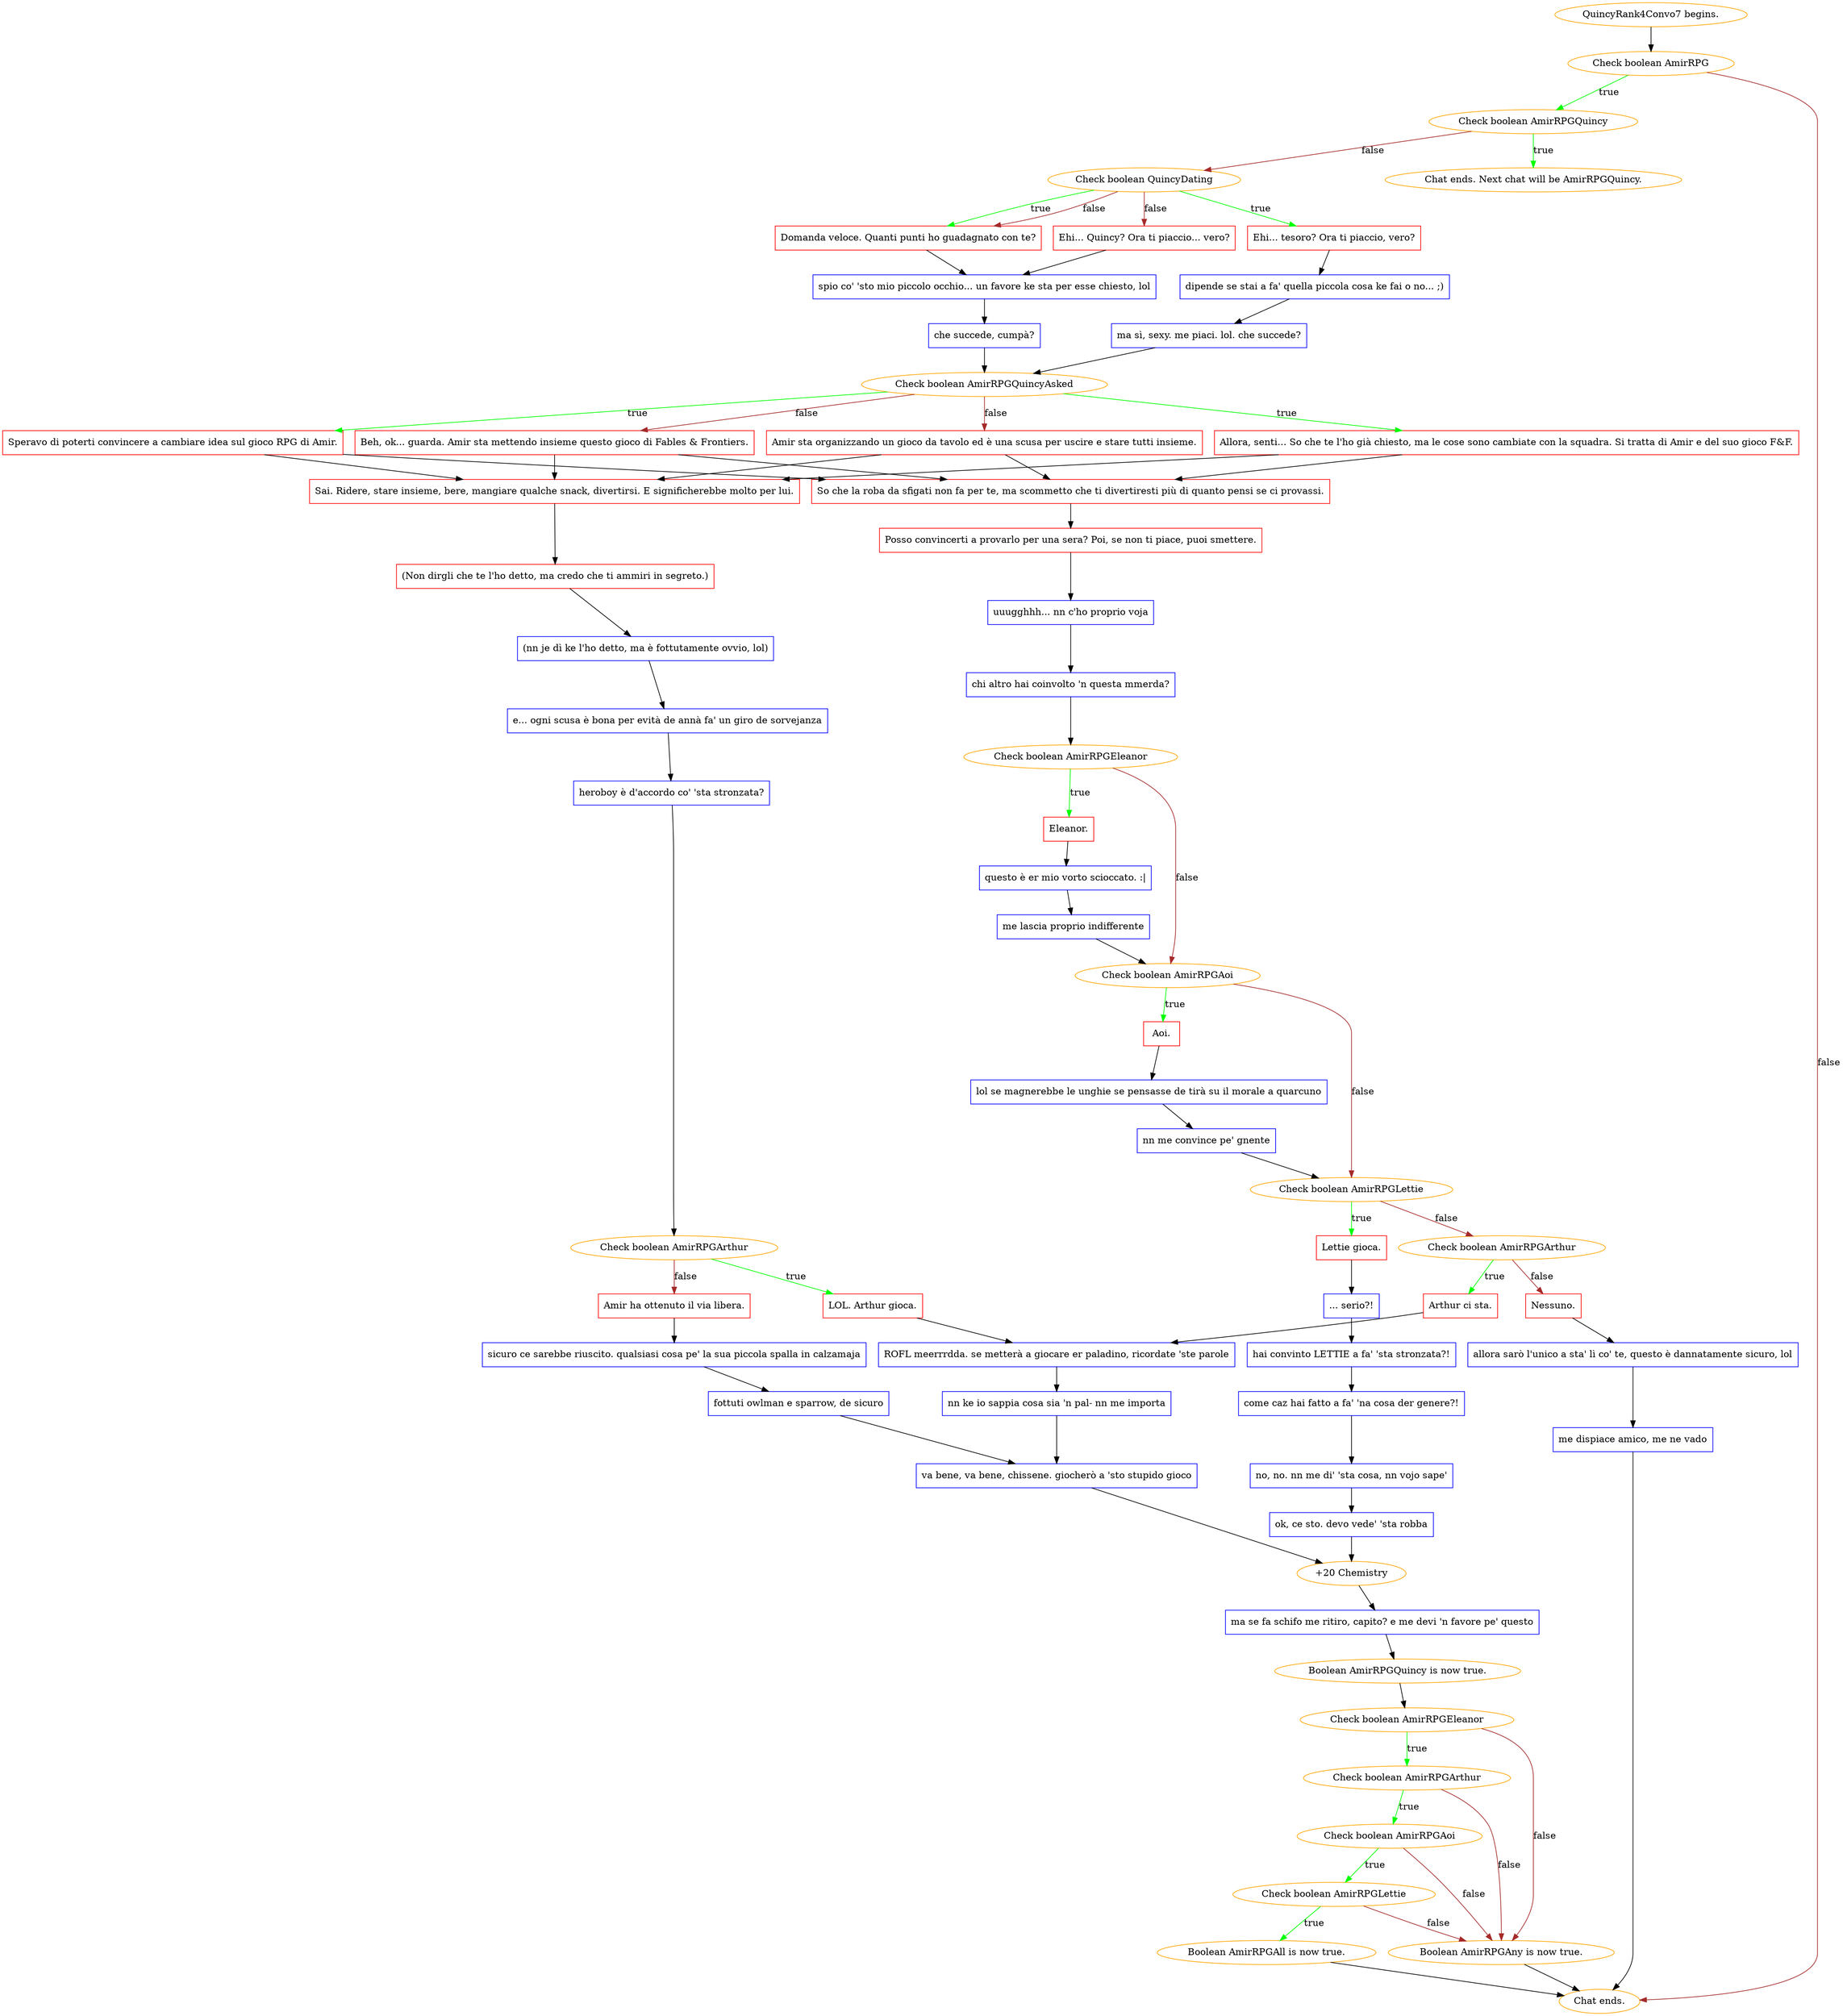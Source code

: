 digraph {
	"QuincyRank4Convo7 begins." [color=orange];
		"QuincyRank4Convo7 begins." -> j3277081351;
	j3277081351 [label="Check boolean AmirRPG",color=orange];
		j3277081351 -> j877637018 [label=true,color=green];
		j3277081351 -> "Chat ends." [label=false,color=brown];
	j877637018 [label="Check boolean AmirRPGQuincy",color=orange];
		j877637018 -> "Chat ends. Next chat will be AmirRPGQuincy." [label=true,color=green];
		j877637018 -> j3418778063 [label=false,color=brown];
	"Chat ends." [color=orange];
	"Chat ends. Next chat will be AmirRPGQuincy." [color=orange];
	j3418778063 [label="Check boolean QuincyDating",color=orange];
		j3418778063 -> j2330094004 [label=true,color=green];
		j3418778063 -> j2196714460 [label=true,color=green];
		j3418778063 -> j32132600 [label=false,color=brown];
		j3418778063 -> j2196714460 [label=false,color=brown];
	j2330094004 [label="Ehi... tesoro? Ora ti piaccio, vero?",shape=box,color=red];
		j2330094004 -> j2723147624;
	j2196714460 [label="Domanda veloce. Quanti punti ho guadagnato con te?",shape=box,color=red];
		j2196714460 -> j3882474932;
	j32132600 [label="Ehi... Quincy? Ora ti piaccio... vero?",shape=box,color=red];
		j32132600 -> j3882474932;
	j2723147624 [label="dipende se stai a fa' quella piccola cosa ke fai o no... ;)",shape=box,color=blue];
		j2723147624 -> j2931235267;
	j3882474932 [label="spio co' 'sto mio piccolo occhio... un favore ke sta per esse chiesto, lol",shape=box,color=blue];
		j3882474932 -> j3247891759;
	j2931235267 [label="ma sì, sexy. me piaci. lol. che succede?",shape=box,color=blue];
		j2931235267 -> j1502192405;
	j3247891759 [label="che succede, cumpà?",shape=box,color=blue];
		j3247891759 -> j1502192405;
	j1502192405 [label="Check boolean AmirRPGQuincyAsked",color=orange];
		j1502192405 -> j3449047428 [label=true,color=green];
		j1502192405 -> j3954759073 [label=true,color=green];
		j1502192405 -> j3486446183 [label=false,color=brown];
		j1502192405 -> j2321166414 [label=false,color=brown];
	j3449047428 [label="Allora, senti... So che te l'ho già chiesto, ma le cose sono cambiate con la squadra. Si tratta di Amir e del suo gioco F&F.",shape=box,color=red];
		j3449047428 -> j3737160803;
		j3449047428 -> j4181406483;
	j3954759073 [label="Speravo di poterti convincere a cambiare idea sul gioco RPG di Amir.",shape=box,color=red];
		j3954759073 -> j3737160803;
		j3954759073 -> j4181406483;
	j3486446183 [label="Beh, ok... guarda. Amir sta mettendo insieme questo gioco di Fables & Frontiers.",shape=box,color=red];
		j3486446183 -> j3737160803;
		j3486446183 -> j4181406483;
	j2321166414 [label="Amir sta organizzando un gioco da tavolo ed è una scusa per uscire e stare tutti insieme.",shape=box,color=red];
		j2321166414 -> j3737160803;
		j2321166414 -> j4181406483;
	j3737160803 [label="So che la roba da sfigati non fa per te, ma scommetto che ti divertiresti più di quanto pensi se ci provassi.",shape=box,color=red];
		j3737160803 -> j2954731766;
	j4181406483 [label="Sai. Ridere, stare insieme, bere, mangiare qualche snack, divertirsi. E significherebbe molto per lui.",shape=box,color=red];
		j4181406483 -> j1786303341;
	j2954731766 [label="Posso convincerti a provarlo per una sera? Poi, se non ti piace, puoi smettere.",shape=box,color=red];
		j2954731766 -> j677203935;
	j1786303341 [label="(Non dirgli che te l'ho detto, ma credo che ti ammiri in segreto.)",shape=box,color=red];
		j1786303341 -> j3783831097;
	j677203935 [label="uuugghhh... nn c'ho proprio voja",shape=box,color=blue];
		j677203935 -> j1395672956;
	j3783831097 [label="(nn je dì ke l'ho detto, ma è fottutamente ovvio, lol)",shape=box,color=blue];
		j3783831097 -> j2664544122;
	j1395672956 [label="chi altro hai coinvolto 'n questa mmerda?",shape=box,color=blue];
		j1395672956 -> j4194251412;
	j2664544122 [label="e... ogni scusa è bona per evità de annà fa' un giro de sorvejanza",shape=box,color=blue];
		j2664544122 -> j760583998;
	j4194251412 [label="Check boolean AmirRPGEleanor",color=orange];
		j4194251412 -> j2401565586 [label=true,color=green];
		j4194251412 -> j2849727335 [label=false,color=brown];
	j760583998 [label="heroboy è d'accordo co' 'sta stronzata?",shape=box,color=blue];
		j760583998 -> j1130998024;
	j2401565586 [label="Eleanor.",shape=box,color=red];
		j2401565586 -> j207969610;
	j2849727335 [label="Check boolean AmirRPGAoi",color=orange];
		j2849727335 -> j1503563902 [label=true,color=green];
		j2849727335 -> j1320445711 [label=false,color=brown];
	j1130998024 [label="Check boolean AmirRPGArthur",color=orange];
		j1130998024 -> j2897888517 [label=true,color=green];
		j1130998024 -> j2662577809 [label=false,color=brown];
	j207969610 [label="questo è er mio vorto scioccato. :|",shape=box,color=blue];
		j207969610 -> j52522167;
	j1503563902 [label="Aoi.",shape=box,color=red];
		j1503563902 -> j139838525;
	j1320445711 [label="Check boolean AmirRPGLettie",color=orange];
		j1320445711 -> j2363948277 [label=true,color=green];
		j1320445711 -> j3583295688 [label=false,color=brown];
	j2897888517 [label="LOL. Arthur gioca.",shape=box,color=red];
		j2897888517 -> j2653370358;
	j2662577809 [label="Amir ha ottenuto il via libera.",shape=box,color=red];
		j2662577809 -> j1637730934;
	j52522167 [label="me lascia proprio indifferente",shape=box,color=blue];
		j52522167 -> j2849727335;
	j139838525 [label="lol se magnerebbe le unghie se pensasse de tirà su il morale a quarcuno",shape=box,color=blue];
		j139838525 -> j2757102010;
	j2363948277 [label="Lettie gioca.",shape=box,color=red];
		j2363948277 -> j4251826052;
	j3583295688 [label="Check boolean AmirRPGArthur",color=orange];
		j3583295688 -> j979701180 [label=true,color=green];
		j3583295688 -> j2155527086 [label=false,color=brown];
	j2653370358 [label="ROFL meerrrdda. se metterà a giocare er paladino, ricordate 'ste parole",shape=box,color=blue];
		j2653370358 -> j1020665856;
	j1637730934 [label="sicuro ce sarebbe riuscito. qualsiasi cosa pe' la sua piccola spalla in calzamaja",shape=box,color=blue];
		j1637730934 -> j624168273;
	j2757102010 [label="nn me convince pe' gnente",shape=box,color=blue];
		j2757102010 -> j1320445711;
	j4251826052 [label="... serio?!",shape=box,color=blue];
		j4251826052 -> j428563909;
	j979701180 [label="Arthur ci sta.",shape=box,color=red];
		j979701180 -> j2653370358;
	j2155527086 [label="Nessuno.",shape=box,color=red];
		j2155527086 -> j3392463998;
	j1020665856 [label="nn ke io sappia cosa sia 'n pal- nn me importa",shape=box,color=blue];
		j1020665856 -> j814482267;
	j624168273 [label="fottuti owlman e sparrow, de sicuro",shape=box,color=blue];
		j624168273 -> j814482267;
	j428563909 [label="hai convinto LETTIE a fa' 'sta stronzata?!",shape=box,color=blue];
		j428563909 -> j4248397210;
	j3392463998 [label="allora sarò l'unico a sta' lì co' te, questo è dannatamente sicuro, lol",shape=box,color=blue];
		j3392463998 -> j3445334701;
	j814482267 [label="va bene, va bene, chissene. giocherò a 'sto stupido gioco",shape=box,color=blue];
		j814482267 -> j2126793703;
	j4248397210 [label="come caz hai fatto a fa' 'na cosa der genere?!",shape=box,color=blue];
		j4248397210 -> j545584734;
	j3445334701 [label="me dispiace amico, me ne vado",shape=box,color=blue];
		j3445334701 -> "Chat ends.";
	j2126793703 [label="+20 Chemistry",color=orange];
		j2126793703 -> j961297318;
	j545584734 [label="no, no. nn me di' 'sta cosa, nn vojo sape'",shape=box,color=blue];
		j545584734 -> j1146938038;
	j961297318 [label="ma se fa schifo me ritiro, capito? e me devi 'n favore pe' questo",shape=box,color=blue];
		j961297318 -> j1089386912;
	j1146938038 [label="ok, ce sto. devo vede' 'sta robba",shape=box,color=blue];
		j1146938038 -> j2126793703;
	j1089386912 [label="Boolean AmirRPGQuincy is now true.",color=orange];
		j1089386912 -> j2151144850;
	j2151144850 [label="Check boolean AmirRPGEleanor",color=orange];
		j2151144850 -> j2765318757 [label=true,color=green];
		j2151144850 -> j1692268193 [label=false,color=brown];
	j2765318757 [label="Check boolean AmirRPGArthur",color=orange];
		j2765318757 -> j122744804 [label=true,color=green];
		j2765318757 -> j1692268193 [label=false,color=brown];
	j1692268193 [label="Boolean AmirRPGAny is now true.",color=orange];
		j1692268193 -> "Chat ends.";
	j122744804 [label="Check boolean AmirRPGAoi",color=orange];
		j122744804 -> j3135295302 [label=true,color=green];
		j122744804 -> j1692268193 [label=false,color=brown];
	j3135295302 [label="Check boolean AmirRPGLettie",color=orange];
		j3135295302 -> j3798570005 [label=true,color=green];
		j3135295302 -> j1692268193 [label=false,color=brown];
	j3798570005 [label="Boolean AmirRPGAll is now true.",color=orange];
		j3798570005 -> "Chat ends.";
}